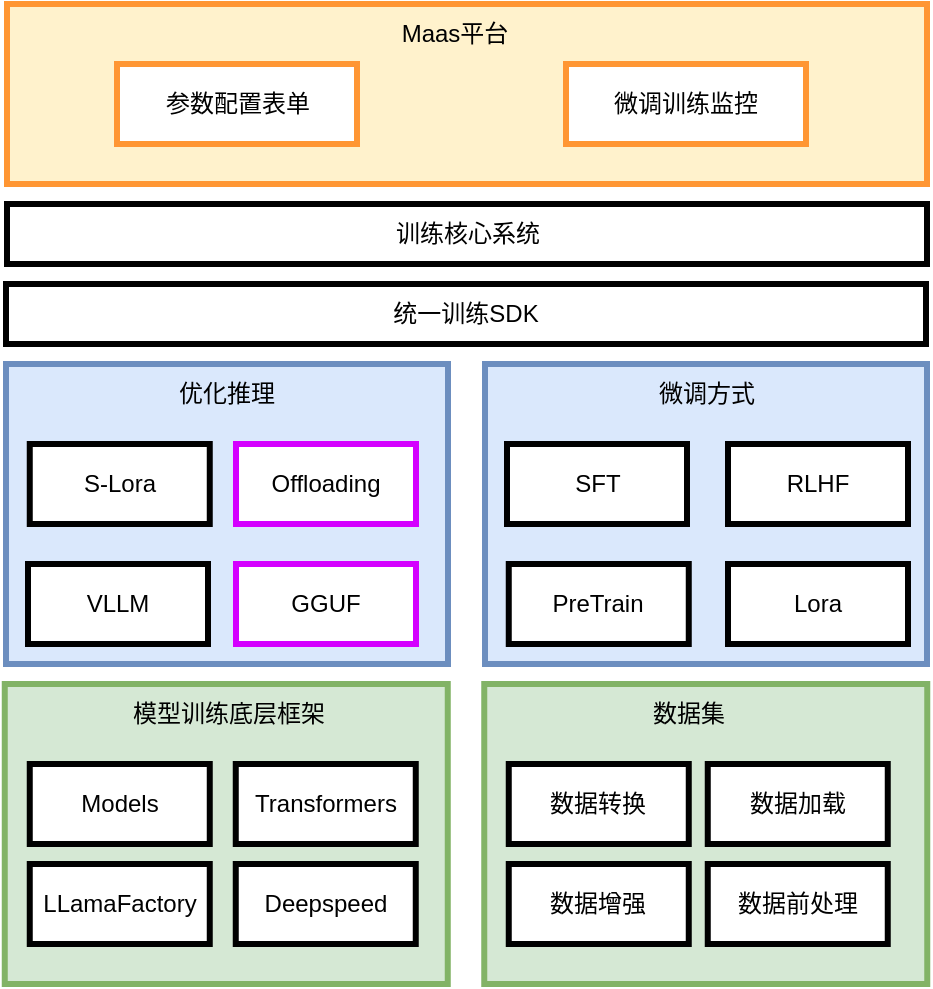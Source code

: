 <mxfile version="22.1.17" type="github">
  <diagram name="第 1 页" id="XGprGWBlJw7wvIv0rpM6">
    <mxGraphModel dx="1434" dy="786" grid="1" gridSize="10" guides="1" tooltips="1" connect="1" arrows="1" fold="1" page="1" pageScale="1" pageWidth="827" pageHeight="1169" math="0" shadow="0">
      <root>
        <mxCell id="0" />
        <mxCell id="1" parent="0" />
        <mxCell id="TOQfQvAq2Y9YxxekeXNo-13" value="&lt;div style=&quot;text-align: justify;&quot;&gt;&lt;br&gt;&lt;/div&gt;" style="rounded=0;whiteSpace=wrap;html=1;strokeWidth=3;fillColor=#dae8fc;strokeColor=#6c8ebf;align=center;" vertex="1" parent="1">
          <mxGeometry x="210" y="640" width="221" height="150" as="geometry" />
        </mxCell>
        <mxCell id="TOQfQvAq2Y9YxxekeXNo-8" value="&lt;div style=&quot;text-align: justify;&quot;&gt;&lt;br&gt;&lt;/div&gt;" style="rounded=0;whiteSpace=wrap;html=1;strokeWidth=3;fillColor=#fff2cc;strokeColor=#ff9633;align=center;" vertex="1" parent="1">
          <mxGeometry x="210.5" y="460" width="460" height="90" as="geometry" />
        </mxCell>
        <mxCell id="TOQfQvAq2Y9YxxekeXNo-4" value="S-Lora" style="rounded=0;whiteSpace=wrap;html=1;strokeWidth=3;" vertex="1" parent="1">
          <mxGeometry x="221.88" y="680" width="90" height="40" as="geometry" />
        </mxCell>
        <mxCell id="TOQfQvAq2Y9YxxekeXNo-6" value="统一训练SDK" style="rounded=0;whiteSpace=wrap;html=1;strokeWidth=3;" vertex="1" parent="1">
          <mxGeometry x="210" y="600" width="460" height="30" as="geometry" />
        </mxCell>
        <mxCell id="TOQfQvAq2Y9YxxekeXNo-7" value="参数配置表单" style="rounded=0;whiteSpace=wrap;html=1;strokeWidth=3;strokeColor=#ff9633;" vertex="1" parent="1">
          <mxGeometry x="265.5" y="490" width="120" height="40" as="geometry" />
        </mxCell>
        <mxCell id="TOQfQvAq2Y9YxxekeXNo-10" value="微调训练监控" style="rounded=0;whiteSpace=wrap;html=1;strokeWidth=3;strokeColor=#ff9633;" vertex="1" parent="1">
          <mxGeometry x="490" y="490" width="120" height="40" as="geometry" />
        </mxCell>
        <mxCell id="TOQfQvAq2Y9YxxekeXNo-11" value="Maas平台" style="text;html=1;align=center;verticalAlign=middle;resizable=0;points=[];autosize=1;strokeColor=none;fillColor=none;" vertex="1" parent="1">
          <mxGeometry x="393.5" y="460" width="80" height="30" as="geometry" />
        </mxCell>
        <mxCell id="TOQfQvAq2Y9YxxekeXNo-12" value="VLLM" style="rounded=0;whiteSpace=wrap;html=1;strokeWidth=3;" vertex="1" parent="1">
          <mxGeometry x="221" y="740" width="90" height="40" as="geometry" />
        </mxCell>
        <mxCell id="TOQfQvAq2Y9YxxekeXNo-14" value="Offloading" style="rounded=0;whiteSpace=wrap;html=1;strokeWidth=3;strokeColor=#d400ff;" vertex="1" parent="1">
          <mxGeometry x="325" y="680" width="90" height="40" as="geometry" />
        </mxCell>
        <mxCell id="TOQfQvAq2Y9YxxekeXNo-15" value="优化推理" style="text;html=1;align=center;verticalAlign=middle;resizable=0;points=[];autosize=1;strokeColor=none;fillColor=none;" vertex="1" parent="1">
          <mxGeometry x="285" y="640" width="70" height="30" as="geometry" />
        </mxCell>
        <mxCell id="TOQfQvAq2Y9YxxekeXNo-16" value="GGUF" style="rounded=0;whiteSpace=wrap;html=1;strokeWidth=3;strokeColor=#d400ff;" vertex="1" parent="1">
          <mxGeometry x="325" y="740" width="90" height="40" as="geometry" />
        </mxCell>
        <mxCell id="TOQfQvAq2Y9YxxekeXNo-24" value="&lt;div style=&quot;text-align: justify;&quot;&gt;&lt;br&gt;&lt;/div&gt;" style="rounded=0;whiteSpace=wrap;html=1;strokeWidth=3;fillColor=#dae8fc;strokeColor=#6c8ebf;align=center;" vertex="1" parent="1">
          <mxGeometry x="449.5" y="640" width="221" height="150" as="geometry" />
        </mxCell>
        <mxCell id="TOQfQvAq2Y9YxxekeXNo-25" value="SFT" style="rounded=0;whiteSpace=wrap;html=1;strokeWidth=3;" vertex="1" parent="1">
          <mxGeometry x="460.5" y="680" width="90" height="40" as="geometry" />
        </mxCell>
        <mxCell id="TOQfQvAq2Y9YxxekeXNo-26" value="PreTrain" style="rounded=0;whiteSpace=wrap;html=1;strokeWidth=3;" vertex="1" parent="1">
          <mxGeometry x="461.38" y="740" width="90" height="40" as="geometry" />
        </mxCell>
        <mxCell id="TOQfQvAq2Y9YxxekeXNo-28" value="微调方式" style="text;html=1;align=center;verticalAlign=middle;resizable=0;points=[];autosize=1;strokeColor=none;fillColor=none;" vertex="1" parent="1">
          <mxGeometry x="524.5" y="640" width="70" height="30" as="geometry" />
        </mxCell>
        <mxCell id="TOQfQvAq2Y9YxxekeXNo-30" value="RLHF" style="rounded=0;whiteSpace=wrap;html=1;strokeWidth=3;" vertex="1" parent="1">
          <mxGeometry x="571" y="680" width="90" height="40" as="geometry" />
        </mxCell>
        <mxCell id="TOQfQvAq2Y9YxxekeXNo-31" value="&lt;div style=&quot;text-align: justify;&quot;&gt;&lt;br&gt;&lt;/div&gt;" style="rounded=0;whiteSpace=wrap;html=1;strokeWidth=3;fillColor=#d5e8d4;strokeColor=#82b366;align=center;" vertex="1" parent="1">
          <mxGeometry x="209.38" y="800" width="221.5" height="150" as="geometry" />
        </mxCell>
        <mxCell id="TOQfQvAq2Y9YxxekeXNo-32" value="模型训练底层框架" style="text;html=1;align=center;verticalAlign=middle;resizable=0;points=[];autosize=1;strokeColor=none;fillColor=none;" vertex="1" parent="1">
          <mxGeometry x="261.38" y="800" width="120" height="30" as="geometry" />
        </mxCell>
        <mxCell id="TOQfQvAq2Y9YxxekeXNo-33" value="Models" style="rounded=0;whiteSpace=wrap;html=1;strokeWidth=3;" vertex="1" parent="1">
          <mxGeometry x="221.88" y="840" width="90" height="40" as="geometry" />
        </mxCell>
        <mxCell id="TOQfQvAq2Y9YxxekeXNo-34" value="&lt;div style=&quot;text-align: justify;&quot;&gt;&lt;br&gt;&lt;/div&gt;" style="rounded=0;whiteSpace=wrap;html=1;strokeWidth=3;fillColor=#d5e8d4;strokeColor=#82b366;align=center;" vertex="1" parent="1">
          <mxGeometry x="449.13" y="800" width="221.5" height="150" as="geometry" />
        </mxCell>
        <mxCell id="TOQfQvAq2Y9YxxekeXNo-35" value="数据集" style="text;html=1;align=center;verticalAlign=middle;resizable=0;points=[];autosize=1;strokeColor=none;fillColor=none;" vertex="1" parent="1">
          <mxGeometry x="520.88" y="800" width="60" height="30" as="geometry" />
        </mxCell>
        <mxCell id="TOQfQvAq2Y9YxxekeXNo-36" value="Transformers" style="rounded=0;whiteSpace=wrap;html=1;strokeWidth=3;" vertex="1" parent="1">
          <mxGeometry x="324.88" y="840" width="90" height="40" as="geometry" />
        </mxCell>
        <mxCell id="TOQfQvAq2Y9YxxekeXNo-37" value="LLamaFactory" style="rounded=0;whiteSpace=wrap;html=1;strokeWidth=3;" vertex="1" parent="1">
          <mxGeometry x="221.88" y="890" width="90" height="40" as="geometry" />
        </mxCell>
        <mxCell id="TOQfQvAq2Y9YxxekeXNo-38" value="Deepspeed" style="rounded=0;whiteSpace=wrap;html=1;strokeWidth=3;" vertex="1" parent="1">
          <mxGeometry x="324.88" y="890" width="90" height="40" as="geometry" />
        </mxCell>
        <mxCell id="TOQfQvAq2Y9YxxekeXNo-39" value="数据转换" style="rounded=0;whiteSpace=wrap;html=1;strokeWidth=3;" vertex="1" parent="1">
          <mxGeometry x="461.38" y="840" width="90" height="40" as="geometry" />
        </mxCell>
        <mxCell id="TOQfQvAq2Y9YxxekeXNo-40" value="数据加载" style="rounded=0;whiteSpace=wrap;html=1;strokeWidth=3;" vertex="1" parent="1">
          <mxGeometry x="560.88" y="840" width="90" height="40" as="geometry" />
        </mxCell>
        <mxCell id="TOQfQvAq2Y9YxxekeXNo-41" value="数据增强" style="rounded=0;whiteSpace=wrap;html=1;strokeWidth=3;" vertex="1" parent="1">
          <mxGeometry x="461.38" y="890" width="90" height="40" as="geometry" />
        </mxCell>
        <mxCell id="TOQfQvAq2Y9YxxekeXNo-42" value="数据前处理" style="rounded=0;whiteSpace=wrap;html=1;strokeWidth=3;" vertex="1" parent="1">
          <mxGeometry x="560.88" y="890" width="90" height="40" as="geometry" />
        </mxCell>
        <mxCell id="TOQfQvAq2Y9YxxekeXNo-43" value="训练核心系统" style="rounded=0;whiteSpace=wrap;html=1;strokeWidth=3;" vertex="1" parent="1">
          <mxGeometry x="210.5" y="560" width="460" height="30" as="geometry" />
        </mxCell>
        <mxCell id="TOQfQvAq2Y9YxxekeXNo-44" value="Lora" style="rounded=0;whiteSpace=wrap;html=1;strokeWidth=3;" vertex="1" parent="1">
          <mxGeometry x="571" y="740" width="90" height="40" as="geometry" />
        </mxCell>
      </root>
    </mxGraphModel>
  </diagram>
</mxfile>
